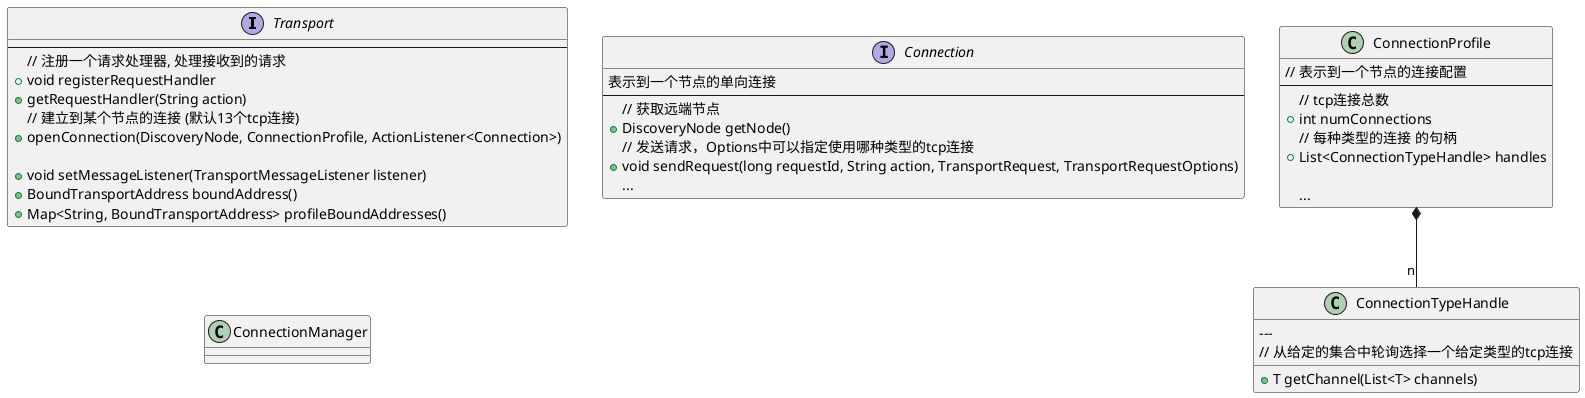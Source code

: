 @startuml

interface Transport {
    ---
    // 注册一个请求处理器, 处理接收到的请求
    +void registerRequestHandler
    +getRequestHandler(String action)
    // 建立到某个节点的连接 (默认13个tcp连接)
    +openConnection(DiscoveryNode, ConnectionProfile, ActionListener<Connection>)

    +void setMessageListener(TransportMessageListener listener)
    +BoundTransportAddress boundAddress()
    +Map<String, BoundTransportAddress> profileBoundAddresses()
}

interface Connection{
    表示到一个节点的单向连接
    ---
    // 获取远端节点
    +DiscoveryNode getNode()
    // 发送请求，Options中可以指定使用哪种类型的tcp连接
    +void sendRequest(long requestId, String action, TransportRequest, TransportRequestOptions)
    ...
}

class ConnectionProfile {
    // 表示到一个节点的连接配置
    ---
    // tcp连接总数
    +int numConnections
    // 每种类型的连接 的句柄
    +List<ConnectionTypeHandle> handles

    ...
}

class ConnectionTypeHandle{

    ---
    // 从给定的集合中轮询选择一个给定类型的tcp连接
    +T getChannel(List<T> channels)
}

class ConnectionManager {
}

ConnectionProfile *-- "n" ConnectionTypeHandle
@enduml